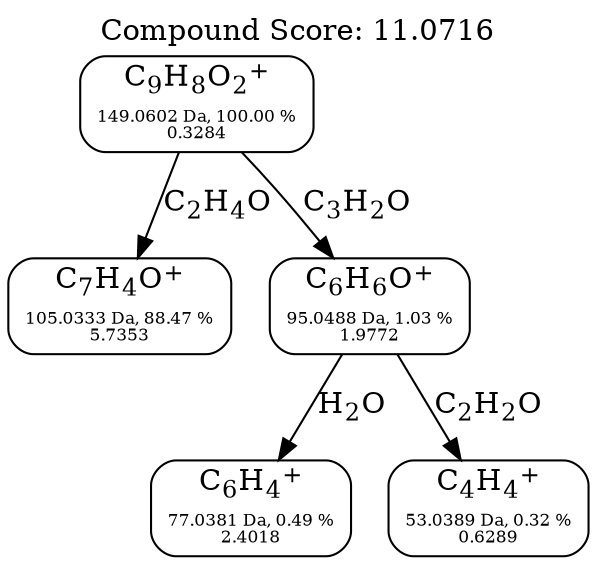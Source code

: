 strict digraph {
	node [shape=rect,style=rounded];
	labelloc="t";
	label="Compound Score: 11.0716";
	C9H9O2 [label=<C<SUB>9</SUB>H<SUB>8</SUB>O<SUB>2</SUB><SUP>+</SUP><FONT POINT-SIZE="8"><BR /> <BR />149.0602 Da, 100.00 %<BR />0.3284</FONT>>];
	C7H5O [label=<C<SUB>7</SUB>H<SUB>4</SUB>O<SUP>+</SUP><FONT POINT-SIZE="8"><BR /> <BR />105.0333 Da, 88.47 %<BR />5.7353</FONT>>];
	C6H7O [label=<C<SUB>6</SUB>H<SUB>6</SUB>O<SUP>+</SUP><FONT POINT-SIZE="8"><BR /> <BR />95.0488 Da, 1.03 %<BR />1.9772</FONT>>];
	C6H5 [label=<C<SUB>6</SUB>H<SUB>4</SUB><SUP>+</SUP><FONT POINT-SIZE="8"><BR /> <BR />77.0381 Da, 0.49 %<BR />2.4018</FONT>>];
	C4H5 [label=<C<SUB>4</SUB>H<SUB>4</SUB><SUP>+</SUP><FONT POINT-SIZE="8"><BR /> <BR />53.0389 Da, 0.32 %<BR />0.6289</FONT>>];

	C9H9O2 -> C7H5O [label=<C<SUB>2</SUB>H<SUB>4</SUB>O>];
	C9H9O2 -> C6H7O [label=<C<SUB>3</SUB>H<SUB>2</SUB>O>];
	C6H7O -> C6H5 [label=<H<SUB>2</SUB>O>];
	C6H7O -> C4H5 [label=<C<SUB>2</SUB>H<SUB>2</SUB>O>];
}